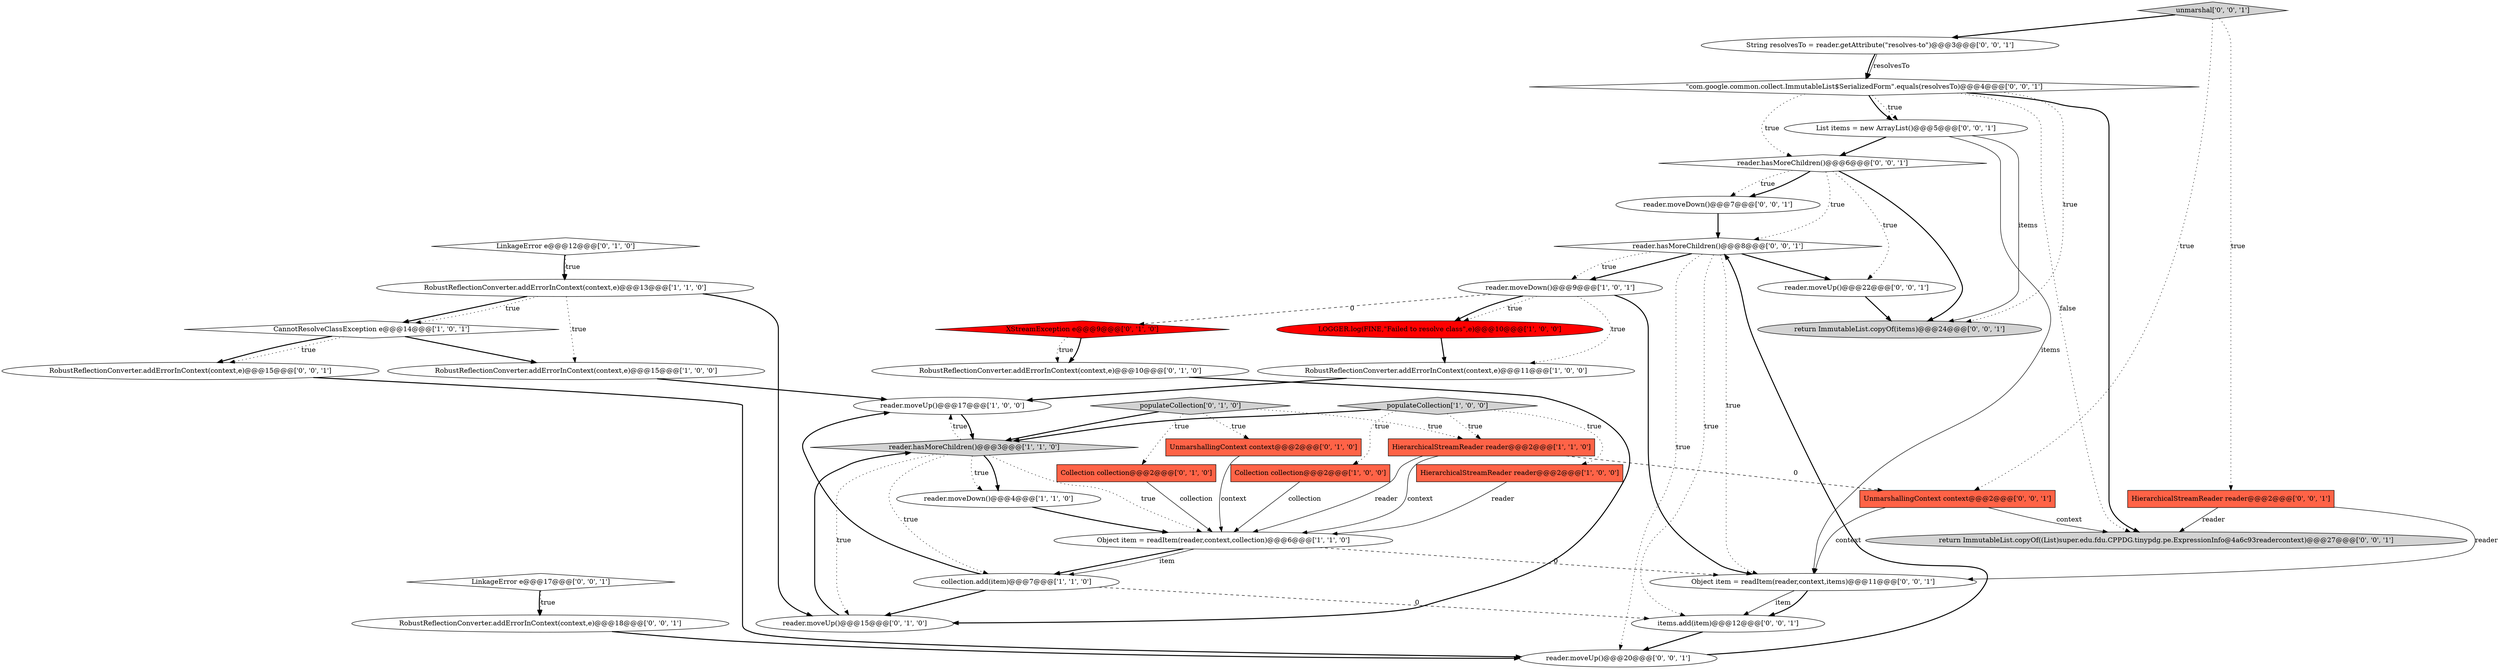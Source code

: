 digraph {
31 [style = filled, label = "reader.moveUp()@@@22@@@['0', '0', '1']", fillcolor = white, shape = ellipse image = "AAA0AAABBB3BBB"];
19 [style = filled, label = "LinkageError e@@@12@@@['0', '1', '0']", fillcolor = white, shape = diamond image = "AAA0AAABBB2BBB"];
22 [style = filled, label = "return ImmutableList.copyOf((List)super.edu.fdu.CPPDG.tinypdg.pe.ExpressionInfo@4a6c93readercontext)@@@27@@@['0', '0', '1']", fillcolor = lightgray, shape = ellipse image = "AAA0AAABBB3BBB"];
10 [style = filled, label = "Object item = readItem(reader,context,collection)@@@6@@@['1', '1', '0']", fillcolor = white, shape = ellipse image = "AAA0AAABBB1BBB"];
30 [style = filled, label = "List items = new ArrayList()@@@5@@@['0', '0', '1']", fillcolor = white, shape = ellipse image = "AAA0AAABBB3BBB"];
1 [style = filled, label = "collection.add(item)@@@7@@@['1', '1', '0']", fillcolor = white, shape = ellipse image = "AAA0AAABBB1BBB"];
12 [style = filled, label = "Collection collection@@@2@@@['1', '0', '0']", fillcolor = tomato, shape = box image = "AAA0AAABBB1BBB"];
11 [style = filled, label = "HierarchicalStreamReader reader@@@2@@@['1', '0', '0']", fillcolor = tomato, shape = box image = "AAA0AAABBB1BBB"];
26 [style = filled, label = "\"com.google.common.collect.ImmutableList$SerializedForm\".equals(resolvesTo)@@@4@@@['0', '0', '1']", fillcolor = white, shape = diamond image = "AAA0AAABBB3BBB"];
7 [style = filled, label = "LOGGER.log(FINE,\"Failed to resolve class\",e)@@@10@@@['1', '0', '0']", fillcolor = red, shape = ellipse image = "AAA1AAABBB1BBB"];
35 [style = filled, label = "items.add(item)@@@12@@@['0', '0', '1']", fillcolor = white, shape = ellipse image = "AAA0AAABBB3BBB"];
3 [style = filled, label = "reader.moveUp()@@@17@@@['1', '0', '0']", fillcolor = white, shape = ellipse image = "AAA0AAABBB1BBB"];
34 [style = filled, label = "UnmarshallingContext context@@@2@@@['0', '0', '1']", fillcolor = tomato, shape = box image = "AAA0AAABBB3BBB"];
13 [style = filled, label = "HierarchicalStreamReader reader@@@2@@@['1', '1', '0']", fillcolor = tomato, shape = box image = "AAA0AAABBB1BBB"];
9 [style = filled, label = "CannotResolveClassException e@@@14@@@['1', '0', '1']", fillcolor = white, shape = diamond image = "AAA0AAABBB1BBB"];
15 [style = filled, label = "Collection collection@@@2@@@['0', '1', '0']", fillcolor = tomato, shape = box image = "AAA0AAABBB2BBB"];
14 [style = filled, label = "RobustReflectionConverter.addErrorInContext(context,e)@@@13@@@['1', '1', '0']", fillcolor = white, shape = ellipse image = "AAA0AAABBB1BBB"];
0 [style = filled, label = "RobustReflectionConverter.addErrorInContext(context,e)@@@15@@@['1', '0', '0']", fillcolor = white, shape = ellipse image = "AAA0AAABBB1BBB"];
5 [style = filled, label = "reader.moveDown()@@@9@@@['1', '0', '1']", fillcolor = white, shape = ellipse image = "AAA0AAABBB1BBB"];
2 [style = filled, label = "reader.hasMoreChildren()@@@3@@@['1', '1', '0']", fillcolor = lightgray, shape = diamond image = "AAA0AAABBB1BBB"];
37 [style = filled, label = "LinkageError e@@@17@@@['0', '0', '1']", fillcolor = white, shape = diamond image = "AAA0AAABBB3BBB"];
6 [style = filled, label = "populateCollection['1', '0', '0']", fillcolor = lightgray, shape = diamond image = "AAA0AAABBB1BBB"];
29 [style = filled, label = "reader.hasMoreChildren()@@@6@@@['0', '0', '1']", fillcolor = white, shape = diamond image = "AAA0AAABBB3BBB"];
32 [style = filled, label = "reader.hasMoreChildren()@@@8@@@['0', '0', '1']", fillcolor = white, shape = diamond image = "AAA0AAABBB3BBB"];
23 [style = filled, label = "reader.moveUp()@@@20@@@['0', '0', '1']", fillcolor = white, shape = ellipse image = "AAA0AAABBB3BBB"];
38 [style = filled, label = "reader.moveDown()@@@7@@@['0', '0', '1']", fillcolor = white, shape = ellipse image = "AAA0AAABBB3BBB"];
21 [style = filled, label = "RobustReflectionConverter.addErrorInContext(context,e)@@@10@@@['0', '1', '0']", fillcolor = white, shape = ellipse image = "AAA0AAABBB2BBB"];
20 [style = filled, label = "populateCollection['0', '1', '0']", fillcolor = lightgray, shape = diamond image = "AAA0AAABBB2BBB"];
24 [style = filled, label = "String resolvesTo = reader.getAttribute(\"resolves-to\")@@@3@@@['0', '0', '1']", fillcolor = white, shape = ellipse image = "AAA0AAABBB3BBB"];
17 [style = filled, label = "XStreamException e@@@9@@@['0', '1', '0']", fillcolor = red, shape = diamond image = "AAA1AAABBB2BBB"];
28 [style = filled, label = "unmarshal['0', '0', '1']", fillcolor = lightgray, shape = diamond image = "AAA0AAABBB3BBB"];
16 [style = filled, label = "reader.moveUp()@@@15@@@['0', '1', '0']", fillcolor = white, shape = ellipse image = "AAA0AAABBB2BBB"];
25 [style = filled, label = "HierarchicalStreamReader reader@@@2@@@['0', '0', '1']", fillcolor = tomato, shape = box image = "AAA0AAABBB3BBB"];
39 [style = filled, label = "return ImmutableList.copyOf(items)@@@24@@@['0', '0', '1']", fillcolor = lightgray, shape = ellipse image = "AAA0AAABBB3BBB"];
8 [style = filled, label = "RobustReflectionConverter.addErrorInContext(context,e)@@@11@@@['1', '0', '0']", fillcolor = white, shape = ellipse image = "AAA0AAABBB1BBB"];
18 [style = filled, label = "UnmarshallingContext context@@@2@@@['0', '1', '0']", fillcolor = tomato, shape = box image = "AAA0AAABBB2BBB"];
4 [style = filled, label = "reader.moveDown()@@@4@@@['1', '1', '0']", fillcolor = white, shape = ellipse image = "AAA0AAABBB1BBB"];
27 [style = filled, label = "RobustReflectionConverter.addErrorInContext(context,e)@@@18@@@['0', '0', '1']", fillcolor = white, shape = ellipse image = "AAA0AAABBB3BBB"];
33 [style = filled, label = "Object item = readItem(reader,context,items)@@@11@@@['0', '0', '1']", fillcolor = white, shape = ellipse image = "AAA0AAABBB3BBB"];
36 [style = filled, label = "RobustReflectionConverter.addErrorInContext(context,e)@@@15@@@['0', '0', '1']", fillcolor = white, shape = ellipse image = "AAA0AAABBB3BBB"];
37->27 [style = bold, label=""];
14->0 [style = dotted, label="true"];
28->25 [style = dotted, label="true"];
24->26 [style = solid, label="resolvesTo"];
7->8 [style = bold, label=""];
30->29 [style = bold, label=""];
26->22 [style = bold, label=""];
35->23 [style = bold, label=""];
26->30 [style = dotted, label="true"];
12->10 [style = solid, label="collection"];
20->18 [style = dotted, label="true"];
21->16 [style = bold, label=""];
20->13 [style = dotted, label="true"];
14->9 [style = bold, label=""];
6->11 [style = dotted, label="true"];
17->21 [style = bold, label=""];
20->15 [style = dotted, label="true"];
2->10 [style = dotted, label="true"];
2->3 [style = dotted, label="true"];
0->3 [style = bold, label=""];
14->16 [style = bold, label=""];
32->35 [style = dotted, label="true"];
5->33 [style = bold, label=""];
29->39 [style = bold, label=""];
6->13 [style = dotted, label="true"];
34->33 [style = solid, label="context"];
32->5 [style = dotted, label="true"];
2->4 [style = bold, label=""];
25->33 [style = solid, label="reader"];
38->32 [style = bold, label=""];
6->2 [style = bold, label=""];
3->2 [style = bold, label=""];
5->7 [style = dotted, label="true"];
1->16 [style = bold, label=""];
28->24 [style = bold, label=""];
5->7 [style = bold, label=""];
29->38 [style = bold, label=""];
6->12 [style = dotted, label="true"];
5->8 [style = dotted, label="true"];
25->22 [style = solid, label="reader"];
17->21 [style = dotted, label="true"];
10->1 [style = bold, label=""];
11->10 [style = solid, label="reader"];
29->32 [style = dotted, label="true"];
28->34 [style = dotted, label="true"];
32->31 [style = bold, label=""];
4->10 [style = bold, label=""];
1->35 [style = dashed, label="0"];
8->3 [style = bold, label=""];
1->3 [style = bold, label=""];
23->32 [style = bold, label=""];
30->33 [style = solid, label="items"];
32->33 [style = dotted, label="true"];
10->1 [style = solid, label="item"];
24->26 [style = bold, label=""];
34->22 [style = solid, label="context"];
19->14 [style = bold, label=""];
5->17 [style = dashed, label="0"];
2->4 [style = dotted, label="true"];
33->35 [style = solid, label="item"];
31->39 [style = bold, label=""];
37->27 [style = dotted, label="true"];
13->34 [style = dashed, label="0"];
2->16 [style = dotted, label="true"];
9->36 [style = bold, label=""];
32->5 [style = bold, label=""];
19->14 [style = dotted, label="true"];
33->35 [style = bold, label=""];
9->0 [style = bold, label=""];
18->10 [style = solid, label="context"];
32->23 [style = dotted, label="true"];
26->39 [style = dotted, label="true"];
9->36 [style = dotted, label="true"];
29->38 [style = dotted, label="true"];
10->33 [style = dashed, label="0"];
13->10 [style = solid, label="reader"];
16->2 [style = bold, label=""];
13->10 [style = solid, label="context"];
26->22 [style = dotted, label="false"];
20->2 [style = bold, label=""];
26->30 [style = bold, label=""];
36->23 [style = bold, label=""];
2->1 [style = dotted, label="true"];
15->10 [style = solid, label="collection"];
26->29 [style = dotted, label="true"];
30->39 [style = solid, label="items"];
27->23 [style = bold, label=""];
14->9 [style = dotted, label="true"];
29->31 [style = dotted, label="true"];
}
